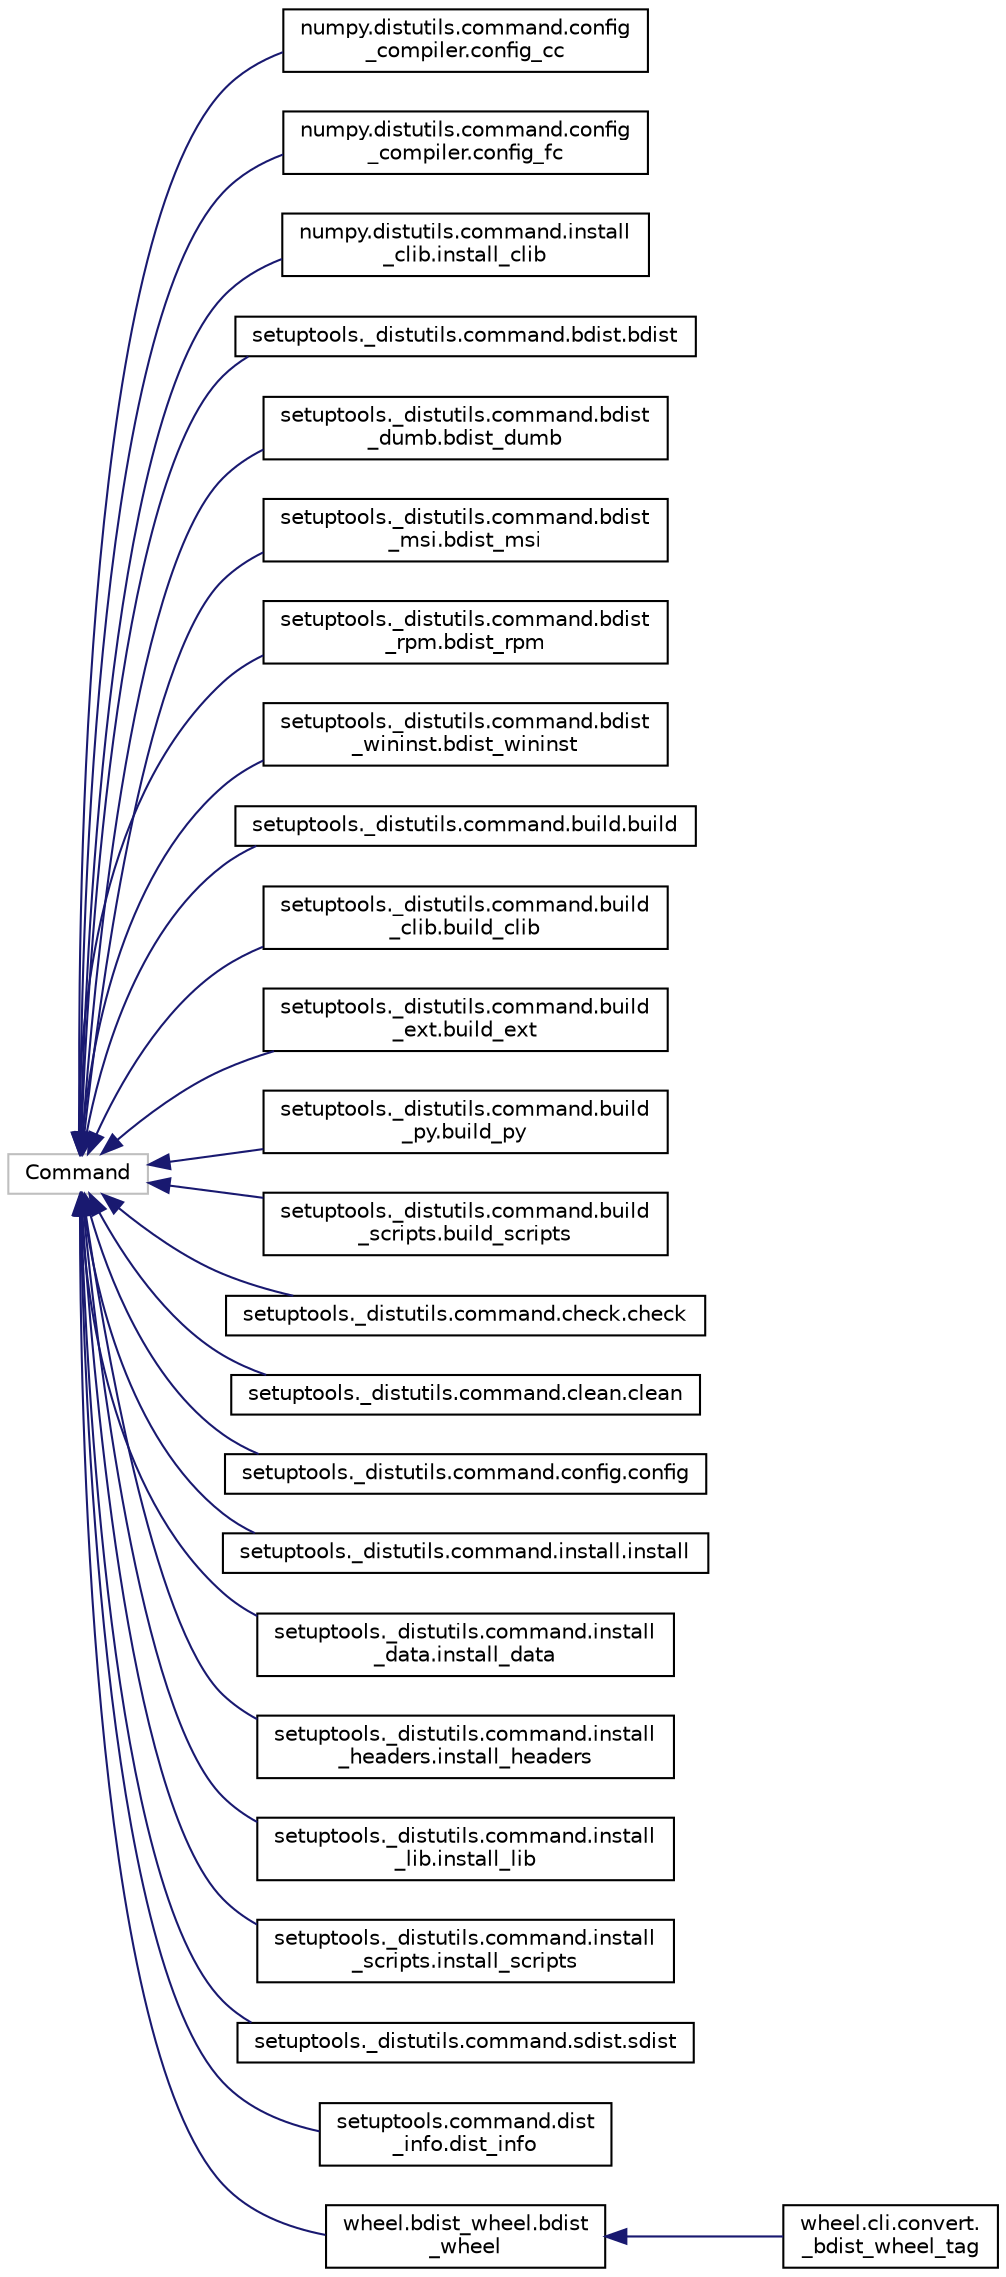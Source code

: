 digraph "Graphical Class Hierarchy"
{
 // LATEX_PDF_SIZE
  edge [fontname="Helvetica",fontsize="10",labelfontname="Helvetica",labelfontsize="10"];
  node [fontname="Helvetica",fontsize="10",shape=record];
  rankdir="LR";
  Node15677 [label="Command",height=0.2,width=0.4,color="grey75", fillcolor="white", style="filled",tooltip=" "];
  Node15677 -> Node0 [dir="back",color="midnightblue",fontsize="10",style="solid",fontname="Helvetica"];
  Node0 [label="numpy.distutils.command.config\l_compiler.config_cc",height=0.2,width=0.4,color="black", fillcolor="white", style="filled",URL="$classnumpy_1_1distutils_1_1command_1_1config__compiler_1_1config__cc.html",tooltip=" "];
  Node15677 -> Node15679 [dir="back",color="midnightblue",fontsize="10",style="solid",fontname="Helvetica"];
  Node15679 [label="numpy.distutils.command.config\l_compiler.config_fc",height=0.2,width=0.4,color="black", fillcolor="white", style="filled",URL="$classnumpy_1_1distutils_1_1command_1_1config__compiler_1_1config__fc.html",tooltip=" "];
  Node15677 -> Node15680 [dir="back",color="midnightblue",fontsize="10",style="solid",fontname="Helvetica"];
  Node15680 [label="numpy.distutils.command.install\l_clib.install_clib",height=0.2,width=0.4,color="black", fillcolor="white", style="filled",URL="$classnumpy_1_1distutils_1_1command_1_1install__clib_1_1install__clib.html",tooltip=" "];
  Node15677 -> Node15681 [dir="back",color="midnightblue",fontsize="10",style="solid",fontname="Helvetica"];
  Node15681 [label="setuptools._distutils.command.bdist.bdist",height=0.2,width=0.4,color="black", fillcolor="white", style="filled",URL="$classsetuptools_1_1__distutils_1_1command_1_1bdist_1_1bdist.html",tooltip=" "];
  Node15677 -> Node15682 [dir="back",color="midnightblue",fontsize="10",style="solid",fontname="Helvetica"];
  Node15682 [label="setuptools._distutils.command.bdist\l_dumb.bdist_dumb",height=0.2,width=0.4,color="black", fillcolor="white", style="filled",URL="$classsetuptools_1_1__distutils_1_1command_1_1bdist__dumb_1_1bdist__dumb.html",tooltip=" "];
  Node15677 -> Node15683 [dir="back",color="midnightblue",fontsize="10",style="solid",fontname="Helvetica"];
  Node15683 [label="setuptools._distutils.command.bdist\l_msi.bdist_msi",height=0.2,width=0.4,color="black", fillcolor="white", style="filled",URL="$classsetuptools_1_1__distutils_1_1command_1_1bdist__msi_1_1bdist__msi.html",tooltip=" "];
  Node15677 -> Node15684 [dir="back",color="midnightblue",fontsize="10",style="solid",fontname="Helvetica"];
  Node15684 [label="setuptools._distutils.command.bdist\l_rpm.bdist_rpm",height=0.2,width=0.4,color="black", fillcolor="white", style="filled",URL="$classsetuptools_1_1__distutils_1_1command_1_1bdist__rpm_1_1bdist__rpm.html",tooltip=" "];
  Node15677 -> Node15685 [dir="back",color="midnightblue",fontsize="10",style="solid",fontname="Helvetica"];
  Node15685 [label="setuptools._distutils.command.bdist\l_wininst.bdist_wininst",height=0.2,width=0.4,color="black", fillcolor="white", style="filled",URL="$classsetuptools_1_1__distutils_1_1command_1_1bdist__wininst_1_1bdist__wininst.html",tooltip=" "];
  Node15677 -> Node15686 [dir="back",color="midnightblue",fontsize="10",style="solid",fontname="Helvetica"];
  Node15686 [label="setuptools._distutils.command.build.build",height=0.2,width=0.4,color="black", fillcolor="white", style="filled",URL="$classsetuptools_1_1__distutils_1_1command_1_1build_1_1build.html",tooltip=" "];
  Node15677 -> Node15687 [dir="back",color="midnightblue",fontsize="10",style="solid",fontname="Helvetica"];
  Node15687 [label="setuptools._distutils.command.build\l_clib.build_clib",height=0.2,width=0.4,color="black", fillcolor="white", style="filled",URL="$classsetuptools_1_1__distutils_1_1command_1_1build__clib_1_1build__clib.html",tooltip=" "];
  Node15677 -> Node15688 [dir="back",color="midnightblue",fontsize="10",style="solid",fontname="Helvetica"];
  Node15688 [label="setuptools._distutils.command.build\l_ext.build_ext",height=0.2,width=0.4,color="black", fillcolor="white", style="filled",URL="$classsetuptools_1_1__distutils_1_1command_1_1build__ext_1_1build__ext.html",tooltip=" "];
  Node15677 -> Node15689 [dir="back",color="midnightblue",fontsize="10",style="solid",fontname="Helvetica"];
  Node15689 [label="setuptools._distutils.command.build\l_py.build_py",height=0.2,width=0.4,color="black", fillcolor="white", style="filled",URL="$classsetuptools_1_1__distutils_1_1command_1_1build__py_1_1build__py.html",tooltip=" "];
  Node15677 -> Node15690 [dir="back",color="midnightblue",fontsize="10",style="solid",fontname="Helvetica"];
  Node15690 [label="setuptools._distutils.command.build\l_scripts.build_scripts",height=0.2,width=0.4,color="black", fillcolor="white", style="filled",URL="$classsetuptools_1_1__distutils_1_1command_1_1build__scripts_1_1build__scripts.html",tooltip=" "];
  Node15677 -> Node15691 [dir="back",color="midnightblue",fontsize="10",style="solid",fontname="Helvetica"];
  Node15691 [label="setuptools._distutils.command.check.check",height=0.2,width=0.4,color="black", fillcolor="white", style="filled",URL="$classsetuptools_1_1__distutils_1_1command_1_1check_1_1check.html",tooltip=" "];
  Node15677 -> Node15692 [dir="back",color="midnightblue",fontsize="10",style="solid",fontname="Helvetica"];
  Node15692 [label="setuptools._distutils.command.clean.clean",height=0.2,width=0.4,color="black", fillcolor="white", style="filled",URL="$classsetuptools_1_1__distutils_1_1command_1_1clean_1_1clean.html",tooltip=" "];
  Node15677 -> Node15693 [dir="back",color="midnightblue",fontsize="10",style="solid",fontname="Helvetica"];
  Node15693 [label="setuptools._distutils.command.config.config",height=0.2,width=0.4,color="black", fillcolor="white", style="filled",URL="$classsetuptools_1_1__distutils_1_1command_1_1config_1_1config.html",tooltip=" "];
  Node15677 -> Node15694 [dir="back",color="midnightblue",fontsize="10",style="solid",fontname="Helvetica"];
  Node15694 [label="setuptools._distutils.command.install.install",height=0.2,width=0.4,color="black", fillcolor="white", style="filled",URL="$classsetuptools_1_1__distutils_1_1command_1_1install_1_1install.html",tooltip=" "];
  Node15677 -> Node15695 [dir="back",color="midnightblue",fontsize="10",style="solid",fontname="Helvetica"];
  Node15695 [label="setuptools._distutils.command.install\l_data.install_data",height=0.2,width=0.4,color="black", fillcolor="white", style="filled",URL="$classsetuptools_1_1__distutils_1_1command_1_1install__data_1_1install__data.html",tooltip=" "];
  Node15677 -> Node15696 [dir="back",color="midnightblue",fontsize="10",style="solid",fontname="Helvetica"];
  Node15696 [label="setuptools._distutils.command.install\l_headers.install_headers",height=0.2,width=0.4,color="black", fillcolor="white", style="filled",URL="$classsetuptools_1_1__distutils_1_1command_1_1install__headers_1_1install__headers.html",tooltip=" "];
  Node15677 -> Node15697 [dir="back",color="midnightblue",fontsize="10",style="solid",fontname="Helvetica"];
  Node15697 [label="setuptools._distutils.command.install\l_lib.install_lib",height=0.2,width=0.4,color="black", fillcolor="white", style="filled",URL="$classsetuptools_1_1__distutils_1_1command_1_1install__lib_1_1install__lib.html",tooltip=" "];
  Node15677 -> Node15698 [dir="back",color="midnightblue",fontsize="10",style="solid",fontname="Helvetica"];
  Node15698 [label="setuptools._distutils.command.install\l_scripts.install_scripts",height=0.2,width=0.4,color="black", fillcolor="white", style="filled",URL="$classsetuptools_1_1__distutils_1_1command_1_1install__scripts_1_1install__scripts.html",tooltip=" "];
  Node15677 -> Node15699 [dir="back",color="midnightblue",fontsize="10",style="solid",fontname="Helvetica"];
  Node15699 [label="setuptools._distutils.command.sdist.sdist",height=0.2,width=0.4,color="black", fillcolor="white", style="filled",URL="$classsetuptools_1_1__distutils_1_1command_1_1sdist_1_1sdist.html",tooltip=" "];
  Node15677 -> Node15700 [dir="back",color="midnightblue",fontsize="10",style="solid",fontname="Helvetica"];
  Node15700 [label="setuptools.command.dist\l_info.dist_info",height=0.2,width=0.4,color="black", fillcolor="white", style="filled",URL="$classsetuptools_1_1command_1_1dist__info_1_1dist__info.html",tooltip=" "];
  Node15677 -> Node15701 [dir="back",color="midnightblue",fontsize="10",style="solid",fontname="Helvetica"];
  Node15701 [label="wheel.bdist_wheel.bdist\l_wheel",height=0.2,width=0.4,color="black", fillcolor="white", style="filled",URL="$classwheel_1_1bdist__wheel_1_1bdist__wheel.html",tooltip=" "];
  Node15701 -> Node15702 [dir="back",color="midnightblue",fontsize="10",style="solid",fontname="Helvetica"];
  Node15702 [label="wheel.cli.convert.\l_bdist_wheel_tag",height=0.2,width=0.4,color="black", fillcolor="white", style="filled",URL="$classwheel_1_1cli_1_1convert_1_1__bdist__wheel__tag.html",tooltip=" "];
}
